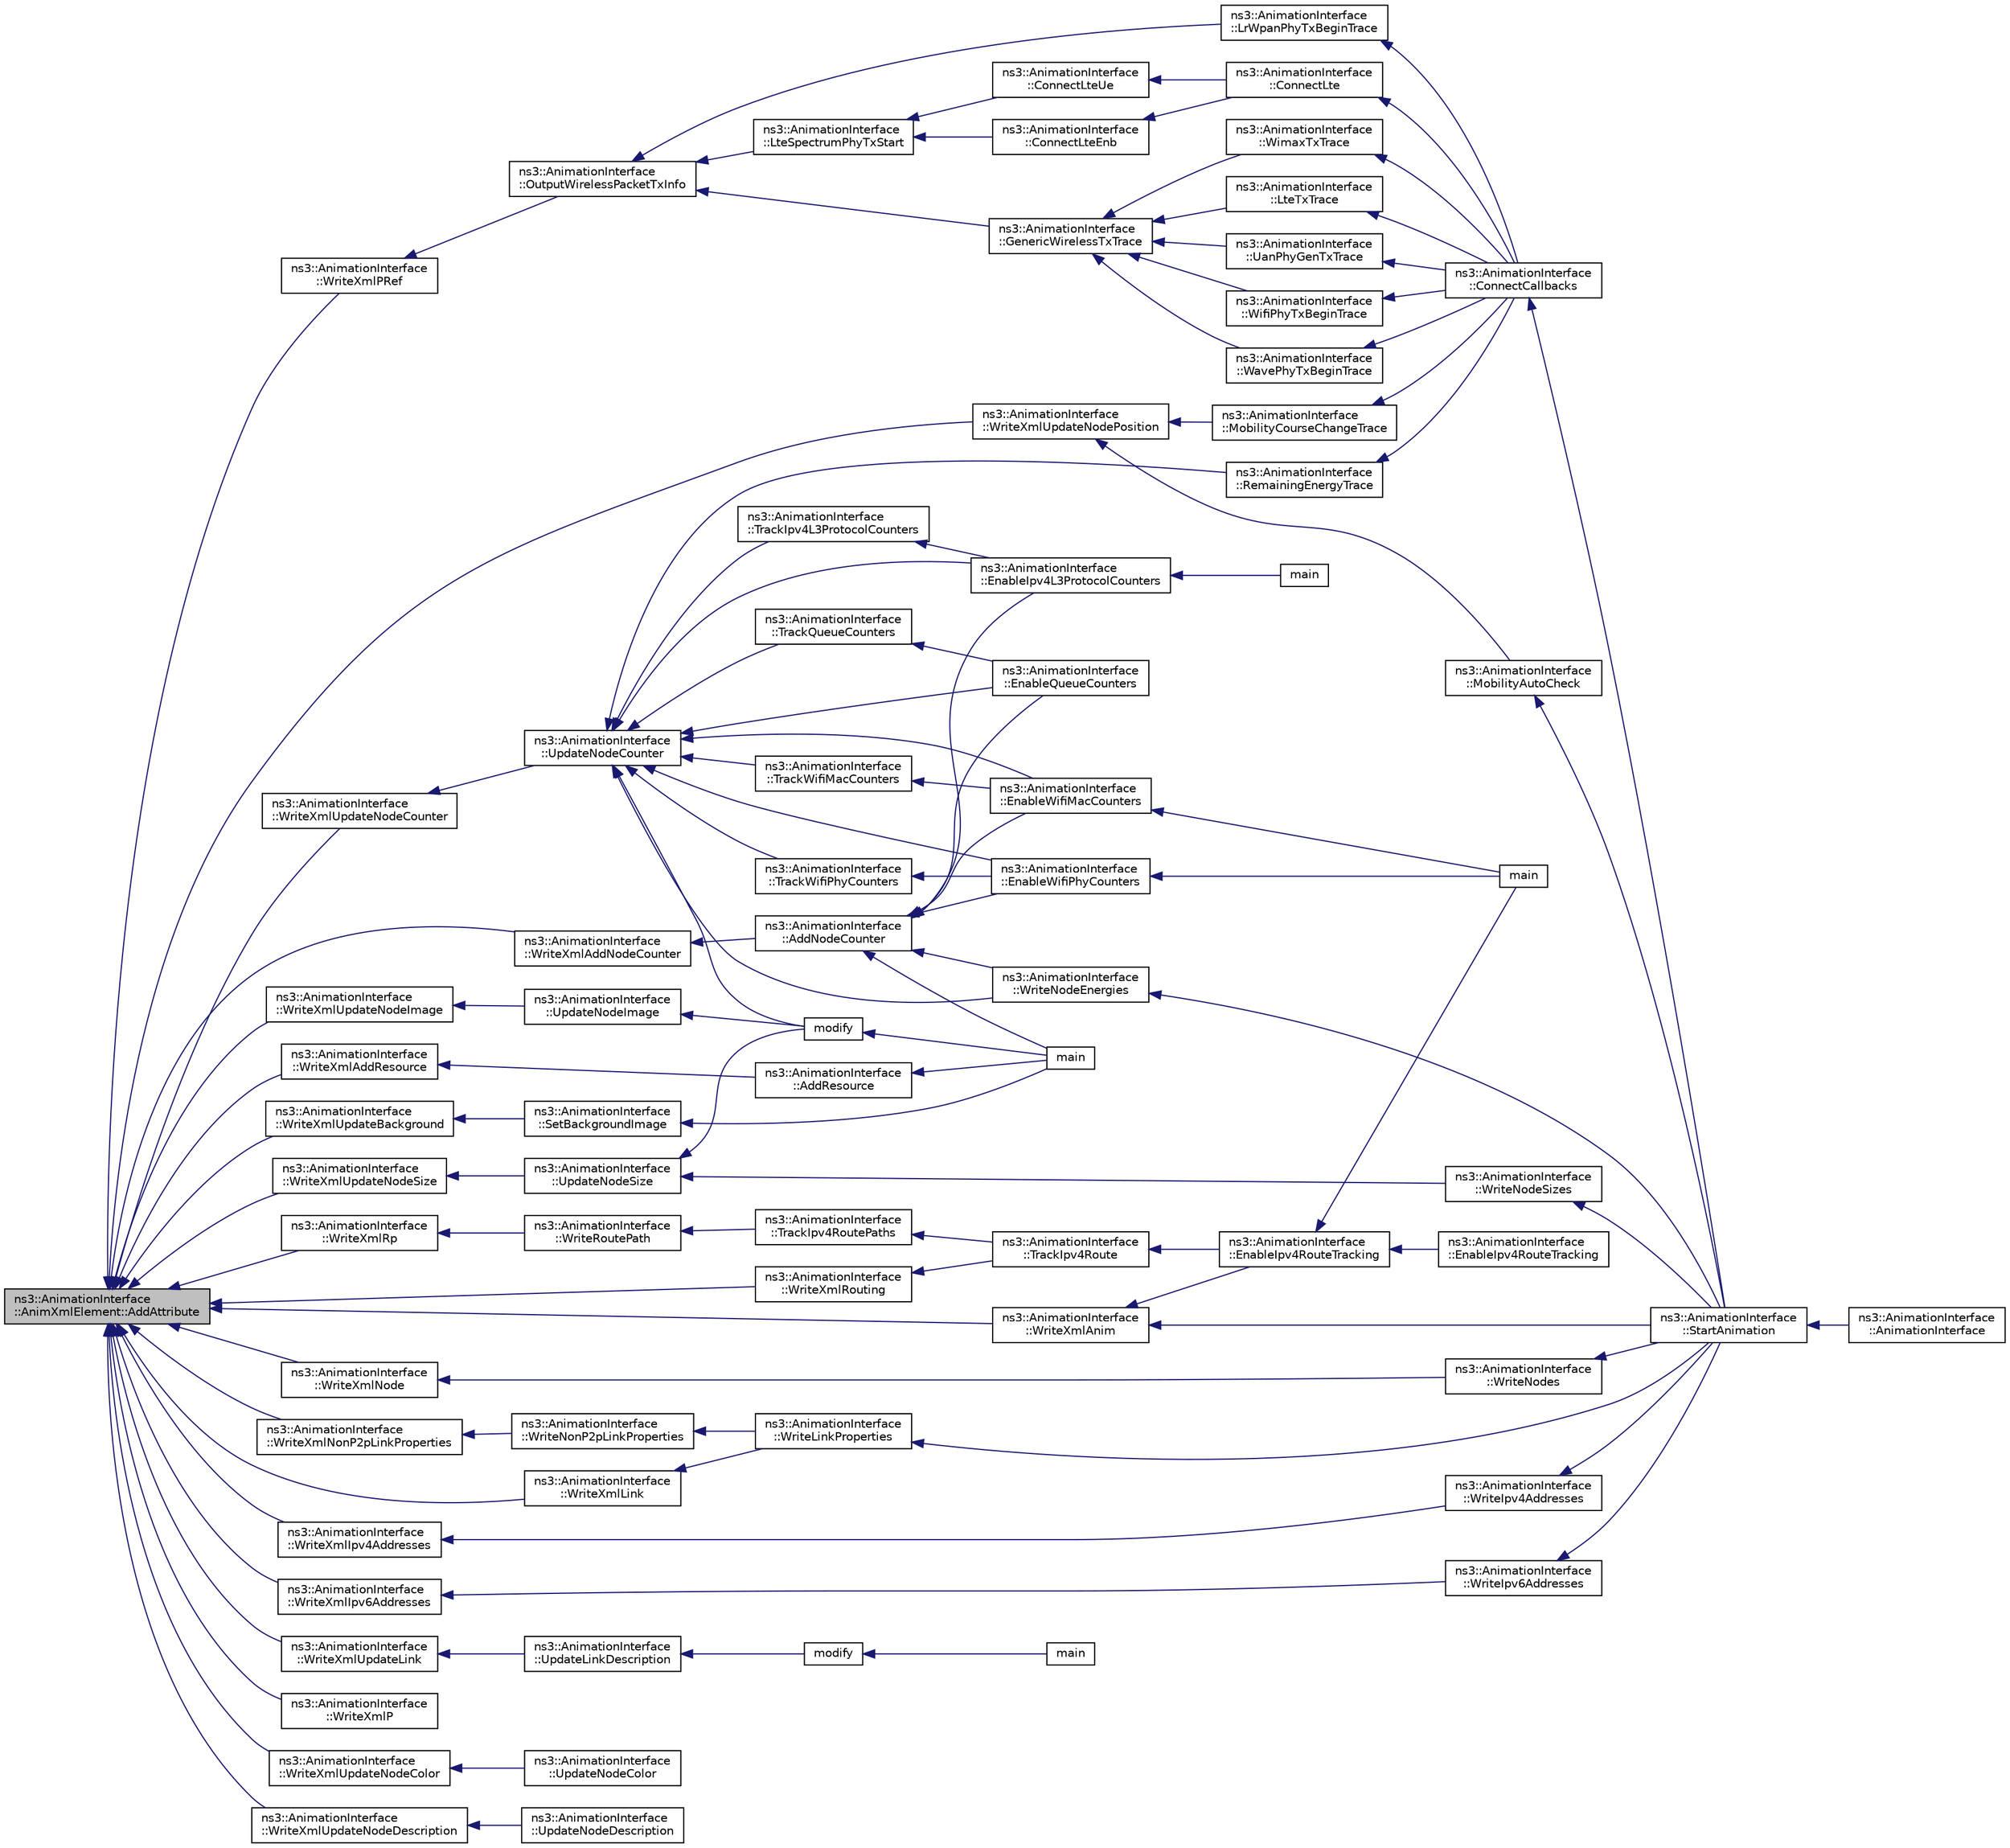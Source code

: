 digraph "ns3::AnimationInterface::AnimXmlElement::AddAttribute"
{
  edge [fontname="Helvetica",fontsize="10",labelfontname="Helvetica",labelfontsize="10"];
  node [fontname="Helvetica",fontsize="10",shape=record];
  rankdir="LR";
  Node1 [label="ns3::AnimationInterface\l::AnimXmlElement::AddAttribute",height=0.2,width=0.4,color="black", fillcolor="grey75", style="filled", fontcolor="black"];
  Node1 -> Node2 [dir="back",color="midnightblue",fontsize="10",style="solid"];
  Node2 [label="ns3::AnimationInterface\l::WriteXmlAnim",height=0.2,width=0.4,color="black", fillcolor="white", style="filled",URL="$d6/d1a/classns3_1_1AnimationInterface.html#a85f0c329f436169ad81b3a861b66e65b"];
  Node2 -> Node3 [dir="back",color="midnightblue",fontsize="10",style="solid"];
  Node3 [label="ns3::AnimationInterface\l::EnableIpv4RouteTracking",height=0.2,width=0.4,color="black", fillcolor="white", style="filled",URL="$d6/d1a/classns3_1_1AnimationInterface.html#a98e4bbb60184f59a5643b61aaa7a25a3",tooltip="Enable tracking of the Ipv4 routing table for all Nodes. "];
  Node3 -> Node4 [dir="back",color="midnightblue",fontsize="10",style="solid"];
  Node4 [label="main",height=0.2,width=0.4,color="black", fillcolor="white", style="filled",URL="$d9/d2d/wireless-animation_8cc.html#a0ddf1224851353fc92bfbff6f499fa97"];
  Node3 -> Node5 [dir="back",color="midnightblue",fontsize="10",style="solid"];
  Node5 [label="ns3::AnimationInterface\l::EnableIpv4RouteTracking",height=0.2,width=0.4,color="black", fillcolor="white", style="filled",URL="$d6/d1a/classns3_1_1AnimationInterface.html#a619ed6b1b95f1f9d70805376229253d1",tooltip="Enable tracking of the Ipv4 routing table for a set of Nodes. "];
  Node2 -> Node6 [dir="back",color="midnightblue",fontsize="10",style="solid"];
  Node6 [label="ns3::AnimationInterface\l::StartAnimation",height=0.2,width=0.4,color="black", fillcolor="white", style="filled",URL="$d6/d1a/classns3_1_1AnimationInterface.html#aed28bace6b97494e11179766449bb442"];
  Node6 -> Node7 [dir="back",color="midnightblue",fontsize="10",style="solid"];
  Node7 [label="ns3::AnimationInterface\l::AnimationInterface",height=0.2,width=0.4,color="black", fillcolor="white", style="filled",URL="$d6/d1a/classns3_1_1AnimationInterface.html#a88af7da6eb605ec7e9d8cb3fcc8a6466",tooltip="Constructor. "];
  Node1 -> Node8 [dir="back",color="midnightblue",fontsize="10",style="solid"];
  Node8 [label="ns3::AnimationInterface\l::WriteXmlNode",height=0.2,width=0.4,color="black", fillcolor="white", style="filled",URL="$d6/d1a/classns3_1_1AnimationInterface.html#aad39fa41445e8b8241044ace1c55d773"];
  Node8 -> Node9 [dir="back",color="midnightblue",fontsize="10",style="solid"];
  Node9 [label="ns3::AnimationInterface\l::WriteNodes",height=0.2,width=0.4,color="black", fillcolor="white", style="filled",URL="$d6/d1a/classns3_1_1AnimationInterface.html#abf98081f1a5ff14401187b5e135aa6a9",tooltip="Write nodes function. "];
  Node9 -> Node6 [dir="back",color="midnightblue",fontsize="10",style="solid"];
  Node1 -> Node10 [dir="back",color="midnightblue",fontsize="10",style="solid"];
  Node10 [label="ns3::AnimationInterface\l::WriteXmlUpdateLink",height=0.2,width=0.4,color="black", fillcolor="white", style="filled",URL="$d6/d1a/classns3_1_1AnimationInterface.html#add8c87f28548efdb811b6472225e362c"];
  Node10 -> Node11 [dir="back",color="midnightblue",fontsize="10",style="solid"];
  Node11 [label="ns3::AnimationInterface\l::UpdateLinkDescription",height=0.2,width=0.4,color="black", fillcolor="white", style="filled",URL="$d6/d1a/classns3_1_1AnimationInterface.html#a6e85be8d6af4296c0ea3c914c06d5944",tooltip="Helper function to update the description for a link. "];
  Node11 -> Node12 [dir="back",color="midnightblue",fontsize="10",style="solid"];
  Node12 [label="modify",height=0.2,width=0.4,color="black", fillcolor="white", style="filled",URL="$de/d0b/colors-link-description_8cc.html#a7a2a3abb755d0d1a31414355520d054b"];
  Node12 -> Node13 [dir="back",color="midnightblue",fontsize="10",style="solid"];
  Node13 [label="main",height=0.2,width=0.4,color="black", fillcolor="white", style="filled",URL="$de/d0b/colors-link-description_8cc.html#a0ddf1224851353fc92bfbff6f499fa97"];
  Node1 -> Node14 [dir="back",color="midnightblue",fontsize="10",style="solid"];
  Node14 [label="ns3::AnimationInterface\l::WriteXmlLink",height=0.2,width=0.4,color="black", fillcolor="white", style="filled",URL="$d6/d1a/classns3_1_1AnimationInterface.html#afc4385b58dc89ec2304f4173d27d168a"];
  Node14 -> Node15 [dir="back",color="midnightblue",fontsize="10",style="solid"];
  Node15 [label="ns3::AnimationInterface\l::WriteLinkProperties",height=0.2,width=0.4,color="black", fillcolor="white", style="filled",URL="$d6/d1a/classns3_1_1AnimationInterface.html#a458296bfceb6bd8b53b4c9bf38b5fdc7",tooltip="Write link properties function. "];
  Node15 -> Node6 [dir="back",color="midnightblue",fontsize="10",style="solid"];
  Node1 -> Node16 [dir="back",color="midnightblue",fontsize="10",style="solid"];
  Node16 [label="ns3::AnimationInterface\l::WriteXmlIpv4Addresses",height=0.2,width=0.4,color="black", fillcolor="white", style="filled",URL="$d6/d1a/classns3_1_1AnimationInterface.html#abbb985d4e30f28a14a68db52d4c5caf0"];
  Node16 -> Node17 [dir="back",color="midnightblue",fontsize="10",style="solid"];
  Node17 [label="ns3::AnimationInterface\l::WriteIpv4Addresses",height=0.2,width=0.4,color="black", fillcolor="white", style="filled",URL="$d6/d1a/classns3_1_1AnimationInterface.html#a45b100b1e083fb646479c09448177afa",tooltip="Write IPv4 Addresses function. "];
  Node17 -> Node6 [dir="back",color="midnightblue",fontsize="10",style="solid"];
  Node1 -> Node18 [dir="back",color="midnightblue",fontsize="10",style="solid"];
  Node18 [label="ns3::AnimationInterface\l::WriteXmlIpv6Addresses",height=0.2,width=0.4,color="black", fillcolor="white", style="filled",URL="$d6/d1a/classns3_1_1AnimationInterface.html#af4ad6223ac4a80fcf3cbaaa3fba64e15"];
  Node18 -> Node19 [dir="back",color="midnightblue",fontsize="10",style="solid"];
  Node19 [label="ns3::AnimationInterface\l::WriteIpv6Addresses",height=0.2,width=0.4,color="black", fillcolor="white", style="filled",URL="$d6/d1a/classns3_1_1AnimationInterface.html#ab7d08c1871c6b1c2858d3d536bbdcee2",tooltip="Write IPv6 Addresses function. "];
  Node19 -> Node6 [dir="back",color="midnightblue",fontsize="10",style="solid"];
  Node1 -> Node20 [dir="back",color="midnightblue",fontsize="10",style="solid"];
  Node20 [label="ns3::AnimationInterface\l::WriteXmlRouting",height=0.2,width=0.4,color="black", fillcolor="white", style="filled",URL="$d6/d1a/classns3_1_1AnimationInterface.html#a23e83b186cb58b87dce973c8ee3dd0bb"];
  Node20 -> Node21 [dir="back",color="midnightblue",fontsize="10",style="solid"];
  Node21 [label="ns3::AnimationInterface\l::TrackIpv4Route",height=0.2,width=0.4,color="black", fillcolor="white", style="filled",URL="$d6/d1a/classns3_1_1AnimationInterface.html#a9af10e9e963b8bcd3eae43d63025dac0",tooltip="Track IPv4 router function. "];
  Node21 -> Node3 [dir="back",color="midnightblue",fontsize="10",style="solid"];
  Node1 -> Node22 [dir="back",color="midnightblue",fontsize="10",style="solid"];
  Node22 [label="ns3::AnimationInterface\l::WriteXmlRp",height=0.2,width=0.4,color="black", fillcolor="white", style="filled",URL="$d6/d1a/classns3_1_1AnimationInterface.html#aa4bfb211be7de2540f558481d888b033"];
  Node22 -> Node23 [dir="back",color="midnightblue",fontsize="10",style="solid"];
  Node23 [label="ns3::AnimationInterface\l::WriteRoutePath",height=0.2,width=0.4,color="black", fillcolor="white", style="filled",URL="$d6/d1a/classns3_1_1AnimationInterface.html#a372eeb3ffb6c70549acfe075d1725721"];
  Node23 -> Node24 [dir="back",color="midnightblue",fontsize="10",style="solid"];
  Node24 [label="ns3::AnimationInterface\l::TrackIpv4RoutePaths",height=0.2,width=0.4,color="black", fillcolor="white", style="filled",URL="$d6/d1a/classns3_1_1AnimationInterface.html#a567537be97db5e22db679bf5d4a2c242",tooltip="Track IPv4 route paths function. "];
  Node24 -> Node21 [dir="back",color="midnightblue",fontsize="10",style="solid"];
  Node1 -> Node25 [dir="back",color="midnightblue",fontsize="10",style="solid"];
  Node25 [label="ns3::AnimationInterface\l::WriteXmlPRef",height=0.2,width=0.4,color="black", fillcolor="white", style="filled",URL="$d6/d1a/classns3_1_1AnimationInterface.html#a439bf881b558e2aa294c070ed0472e35"];
  Node25 -> Node26 [dir="back",color="midnightblue",fontsize="10",style="solid"];
  Node26 [label="ns3::AnimationInterface\l::OutputWirelessPacketTxInfo",height=0.2,width=0.4,color="black", fillcolor="white", style="filled",URL="$d6/d1a/classns3_1_1AnimationInterface.html#a473fae6007101c1b553231084eff90b3"];
  Node26 -> Node27 [dir="back",color="midnightblue",fontsize="10",style="solid"];
  Node27 [label="ns3::AnimationInterface\l::GenericWirelessTxTrace",height=0.2,width=0.4,color="black", fillcolor="white", style="filled",URL="$d6/d1a/classns3_1_1AnimationInterface.html#a1a0a1b2f00918cdccb9893f044b73da3"];
  Node27 -> Node28 [dir="back",color="midnightblue",fontsize="10",style="solid"];
  Node28 [label="ns3::AnimationInterface\l::UanPhyGenTxTrace",height=0.2,width=0.4,color="black", fillcolor="white", style="filled",URL="$d6/d1a/classns3_1_1AnimationInterface.html#a7cf0290a1181de6f4614696e5f3ea906"];
  Node28 -> Node29 [dir="back",color="midnightblue",fontsize="10",style="solid"];
  Node29 [label="ns3::AnimationInterface\l::ConnectCallbacks",height=0.2,width=0.4,color="black", fillcolor="white", style="filled",URL="$d6/d1a/classns3_1_1AnimationInterface.html#a3475aa338984f2024403caa04c146027",tooltip="Connect callbacks function. "];
  Node29 -> Node6 [dir="back",color="midnightblue",fontsize="10",style="solid"];
  Node27 -> Node30 [dir="back",color="midnightblue",fontsize="10",style="solid"];
  Node30 [label="ns3::AnimationInterface\l::WifiPhyTxBeginTrace",height=0.2,width=0.4,color="black", fillcolor="white", style="filled",URL="$d6/d1a/classns3_1_1AnimationInterface.html#ad97b14e42c01f8fe9aa14fa31b8efbec"];
  Node30 -> Node29 [dir="back",color="midnightblue",fontsize="10",style="solid"];
  Node27 -> Node31 [dir="back",color="midnightblue",fontsize="10",style="solid"];
  Node31 [label="ns3::AnimationInterface\l::WavePhyTxBeginTrace",height=0.2,width=0.4,color="black", fillcolor="white", style="filled",URL="$d6/d1a/classns3_1_1AnimationInterface.html#a55d12ba95e0e93941d5912a50ef5c1e4"];
  Node31 -> Node29 [dir="back",color="midnightblue",fontsize="10",style="solid"];
  Node27 -> Node32 [dir="back",color="midnightblue",fontsize="10",style="solid"];
  Node32 [label="ns3::AnimationInterface\l::WimaxTxTrace",height=0.2,width=0.4,color="black", fillcolor="white", style="filled",URL="$d6/d1a/classns3_1_1AnimationInterface.html#a11b4be6f8814a0bbeade46fb459c1cb9"];
  Node32 -> Node29 [dir="back",color="midnightblue",fontsize="10",style="solid"];
  Node27 -> Node33 [dir="back",color="midnightblue",fontsize="10",style="solid"];
  Node33 [label="ns3::AnimationInterface\l::LteTxTrace",height=0.2,width=0.4,color="black", fillcolor="white", style="filled",URL="$d6/d1a/classns3_1_1AnimationInterface.html#a4bcc6c6e4eaa0243190e94c74cd4d59e"];
  Node33 -> Node29 [dir="back",color="midnightblue",fontsize="10",style="solid"];
  Node26 -> Node34 [dir="back",color="midnightblue",fontsize="10",style="solid"];
  Node34 [label="ns3::AnimationInterface\l::LrWpanPhyTxBeginTrace",height=0.2,width=0.4,color="black", fillcolor="white", style="filled",URL="$d6/d1a/classns3_1_1AnimationInterface.html#a0e7f7deb7c291468723657f263317ee9"];
  Node34 -> Node29 [dir="back",color="midnightblue",fontsize="10",style="solid"];
  Node26 -> Node35 [dir="back",color="midnightblue",fontsize="10",style="solid"];
  Node35 [label="ns3::AnimationInterface\l::LteSpectrumPhyTxStart",height=0.2,width=0.4,color="black", fillcolor="white", style="filled",URL="$d6/d1a/classns3_1_1AnimationInterface.html#a3f0131dc28ccba541c2ef52bbc920e62"];
  Node35 -> Node36 [dir="back",color="midnightblue",fontsize="10",style="solid"];
  Node36 [label="ns3::AnimationInterface\l::ConnectLteEnb",height=0.2,width=0.4,color="black", fillcolor="white", style="filled",URL="$d6/d1a/classns3_1_1AnimationInterface.html#adf464333f57bcf13efca2af8b47f0ac7"];
  Node36 -> Node37 [dir="back",color="midnightblue",fontsize="10",style="solid"];
  Node37 [label="ns3::AnimationInterface\l::ConnectLte",height=0.2,width=0.4,color="black", fillcolor="white", style="filled",URL="$d6/d1a/classns3_1_1AnimationInterface.html#a921e35bb00b2d0032dde4147bd2a200e",tooltip="Connect LTE function. "];
  Node37 -> Node29 [dir="back",color="midnightblue",fontsize="10",style="solid"];
  Node35 -> Node38 [dir="back",color="midnightblue",fontsize="10",style="solid"];
  Node38 [label="ns3::AnimationInterface\l::ConnectLteUe",height=0.2,width=0.4,color="black", fillcolor="white", style="filled",URL="$d6/d1a/classns3_1_1AnimationInterface.html#a30a06abf385e5a74951ee74147e897dc"];
  Node38 -> Node37 [dir="back",color="midnightblue",fontsize="10",style="solid"];
  Node1 -> Node39 [dir="back",color="midnightblue",fontsize="10",style="solid"];
  Node39 [label="ns3::AnimationInterface\l::WriteXmlP",height=0.2,width=0.4,color="black", fillcolor="white", style="filled",URL="$d6/d1a/classns3_1_1AnimationInterface.html#ae5fa23ae9ef335ae051377d71ed69b88"];
  Node1 -> Node40 [dir="back",color="midnightblue",fontsize="10",style="solid"];
  Node40 [label="ns3::AnimationInterface\l::WriteXmlAddNodeCounter",height=0.2,width=0.4,color="black", fillcolor="white", style="filled",URL="$d6/d1a/classns3_1_1AnimationInterface.html#a417a6692c50cfcf2e36848b4a93fbe89"];
  Node40 -> Node41 [dir="back",color="midnightblue",fontsize="10",style="solid"];
  Node41 [label="ns3::AnimationInterface\l::AddNodeCounter",height=0.2,width=0.4,color="black", fillcolor="white", style="filled",URL="$d6/d1a/classns3_1_1AnimationInterface.html#a09a8ba111fec10ad13f1d6ea6b5f71a1",tooltip="Setup a node counter. "];
  Node41 -> Node42 [dir="back",color="midnightblue",fontsize="10",style="solid"];
  Node42 [label="main",height=0.2,width=0.4,color="black", fillcolor="white", style="filled",URL="$d2/d94/resources-counters_8cc.html#a0ddf1224851353fc92bfbff6f499fa97"];
  Node41 -> Node43 [dir="back",color="midnightblue",fontsize="10",style="solid"];
  Node43 [label="ns3::AnimationInterface\l::EnableWifiPhyCounters",height=0.2,width=0.4,color="black", fillcolor="white", style="filled",URL="$d6/d1a/classns3_1_1AnimationInterface.html#a9e0e3d4c754d00f9f2030a35a664ee26",tooltip="Enable tracking of Wifi Phy Counters such as TxDrop, RxDrop. "];
  Node43 -> Node4 [dir="back",color="midnightblue",fontsize="10",style="solid"];
  Node41 -> Node44 [dir="back",color="midnightblue",fontsize="10",style="solid"];
  Node44 [label="ns3::AnimationInterface\l::EnableWifiMacCounters",height=0.2,width=0.4,color="black", fillcolor="white", style="filled",URL="$d6/d1a/classns3_1_1AnimationInterface.html#aa3c65722df896f7ebd0543bbe8d8be4b",tooltip="Enable tracking of Wifi Mac Counters such as Tx, TxDrop, Rx, RxDrop. "];
  Node44 -> Node4 [dir="back",color="midnightblue",fontsize="10",style="solid"];
  Node41 -> Node45 [dir="back",color="midnightblue",fontsize="10",style="solid"];
  Node45 [label="ns3::AnimationInterface\l::EnableQueueCounters",height=0.2,width=0.4,color="black", fillcolor="white", style="filled",URL="$d6/d1a/classns3_1_1AnimationInterface.html#ae521d5b7b73a3dbc990d8660a2f978a9",tooltip="Enable tracking of Queue Counters such as Enqueue, Dequeue, Queue Drops. "];
  Node41 -> Node46 [dir="back",color="midnightblue",fontsize="10",style="solid"];
  Node46 [label="ns3::AnimationInterface\l::EnableIpv4L3ProtocolCounters",height=0.2,width=0.4,color="black", fillcolor="white", style="filled",URL="$d6/d1a/classns3_1_1AnimationInterface.html#a4c348971ef3ec69828cf81ecb6dea2c4",tooltip="Enable tracking of Ipv4 L3 Protocol Counters such as Tx, Rx, Drop. "];
  Node46 -> Node47 [dir="back",color="midnightblue",fontsize="10",style="solid"];
  Node47 [label="main",height=0.2,width=0.4,color="black", fillcolor="white", style="filled",URL="$d1/d2d/dumbbell-animation_8cc.html#a0ddf1224851353fc92bfbff6f499fa97"];
  Node41 -> Node48 [dir="back",color="midnightblue",fontsize="10",style="solid"];
  Node48 [label="ns3::AnimationInterface\l::WriteNodeEnergies",height=0.2,width=0.4,color="black", fillcolor="white", style="filled",URL="$d6/d1a/classns3_1_1AnimationInterface.html#a8a7475d05d49943291911223cc4d4276",tooltip="Write node energies function. "];
  Node48 -> Node6 [dir="back",color="midnightblue",fontsize="10",style="solid"];
  Node1 -> Node49 [dir="back",color="midnightblue",fontsize="10",style="solid"];
  Node49 [label="ns3::AnimationInterface\l::WriteXmlAddResource",height=0.2,width=0.4,color="black", fillcolor="white", style="filled",URL="$d6/d1a/classns3_1_1AnimationInterface.html#a46d988e3ecd62c38ac52d91d9e90bf43"];
  Node49 -> Node50 [dir="back",color="midnightblue",fontsize="10",style="solid"];
  Node50 [label="ns3::AnimationInterface\l::AddResource",height=0.2,width=0.4,color="black", fillcolor="white", style="filled",URL="$d6/d1a/classns3_1_1AnimationInterface.html#a86f0418d9272700c196c7843a196558b",tooltip="Add a resource such as the path to an image file. "];
  Node50 -> Node42 [dir="back",color="midnightblue",fontsize="10",style="solid"];
  Node1 -> Node51 [dir="back",color="midnightblue",fontsize="10",style="solid"];
  Node51 [label="ns3::AnimationInterface\l::WriteXmlUpdateNodeImage",height=0.2,width=0.4,color="black", fillcolor="white", style="filled",URL="$d6/d1a/classns3_1_1AnimationInterface.html#ad68ff1046294cd206e29c73ad8eb48f4"];
  Node51 -> Node52 [dir="back",color="midnightblue",fontsize="10",style="solid"];
  Node52 [label="ns3::AnimationInterface\l::UpdateNodeImage",height=0.2,width=0.4,color="black", fillcolor="white", style="filled",URL="$d6/d1a/classns3_1_1AnimationInterface.html#a52d452668baff3587273d6137f1a2f47",tooltip="Helper function to update the image of a node. "];
  Node52 -> Node53 [dir="back",color="midnightblue",fontsize="10",style="solid"];
  Node53 [label="modify",height=0.2,width=0.4,color="black", fillcolor="white", style="filled",URL="$d2/d94/resources-counters_8cc.html#a7a2a3abb755d0d1a31414355520d054b"];
  Node53 -> Node42 [dir="back",color="midnightblue",fontsize="10",style="solid"];
  Node1 -> Node54 [dir="back",color="midnightblue",fontsize="10",style="solid"];
  Node54 [label="ns3::AnimationInterface\l::WriteXmlUpdateNodeSize",height=0.2,width=0.4,color="black", fillcolor="white", style="filled",URL="$d6/d1a/classns3_1_1AnimationInterface.html#ad569ecd3c31c8bf1cd99098165b702b2"];
  Node54 -> Node55 [dir="back",color="midnightblue",fontsize="10",style="solid"];
  Node55 [label="ns3::AnimationInterface\l::UpdateNodeSize",height=0.2,width=0.4,color="black", fillcolor="white", style="filled",URL="$d6/d1a/classns3_1_1AnimationInterface.html#a95060ce2565165f5f25a00340bb9a0c1",tooltip="Helper function to update the size of a node. "];
  Node55 -> Node53 [dir="back",color="midnightblue",fontsize="10",style="solid"];
  Node55 -> Node56 [dir="back",color="midnightblue",fontsize="10",style="solid"];
  Node56 [label="ns3::AnimationInterface\l::WriteNodeSizes",height=0.2,width=0.4,color="black", fillcolor="white", style="filled",URL="$d6/d1a/classns3_1_1AnimationInterface.html#a085198bcb57441ab8d46790e5dccf2e3",tooltip="Write node sizes function. "];
  Node56 -> Node6 [dir="back",color="midnightblue",fontsize="10",style="solid"];
  Node1 -> Node57 [dir="back",color="midnightblue",fontsize="10",style="solid"];
  Node57 [label="ns3::AnimationInterface\l::WriteXmlUpdateNodePosition",height=0.2,width=0.4,color="black", fillcolor="white", style="filled",URL="$d6/d1a/classns3_1_1AnimationInterface.html#aecbb0a0c0f818ad72b78e164bb6549dc"];
  Node57 -> Node58 [dir="back",color="midnightblue",fontsize="10",style="solid"];
  Node58 [label="ns3::AnimationInterface\l::MobilityCourseChangeTrace",height=0.2,width=0.4,color="black", fillcolor="white", style="filled",URL="$d6/d1a/classns3_1_1AnimationInterface.html#aa1b50061a3743f10ef7c2c59040022e4"];
  Node58 -> Node29 [dir="back",color="midnightblue",fontsize="10",style="solid"];
  Node57 -> Node59 [dir="back",color="midnightblue",fontsize="10",style="solid"];
  Node59 [label="ns3::AnimationInterface\l::MobilityAutoCheck",height=0.2,width=0.4,color="black", fillcolor="white", style="filled",URL="$d6/d1a/classns3_1_1AnimationInterface.html#a23e31bf019017e94d49dd139718e93f4",tooltip="Mobility auto check function. "];
  Node59 -> Node6 [dir="back",color="midnightblue",fontsize="10",style="solid"];
  Node1 -> Node60 [dir="back",color="midnightblue",fontsize="10",style="solid"];
  Node60 [label="ns3::AnimationInterface\l::WriteXmlUpdateNodeColor",height=0.2,width=0.4,color="black", fillcolor="white", style="filled",URL="$d6/d1a/classns3_1_1AnimationInterface.html#ab6d84fe55ce16113db56ddb81a4054fa"];
  Node60 -> Node61 [dir="back",color="midnightblue",fontsize="10",style="solid"];
  Node61 [label="ns3::AnimationInterface\l::UpdateNodeColor",height=0.2,width=0.4,color="black", fillcolor="white", style="filled",URL="$d6/d1a/classns3_1_1AnimationInterface.html#a75ea0f6144a851e84dc698456ffbc945",tooltip="Helper function to update the node color. "];
  Node1 -> Node62 [dir="back",color="midnightblue",fontsize="10",style="solid"];
  Node62 [label="ns3::AnimationInterface\l::WriteXmlUpdateNodeDescription",height=0.2,width=0.4,color="black", fillcolor="white", style="filled",URL="$d6/d1a/classns3_1_1AnimationInterface.html#a8f76a390d9011d2effb215d5a4b25490"];
  Node62 -> Node63 [dir="back",color="midnightblue",fontsize="10",style="solid"];
  Node63 [label="ns3::AnimationInterface\l::UpdateNodeDescription",height=0.2,width=0.4,color="black", fillcolor="white", style="filled",URL="$d6/d1a/classns3_1_1AnimationInterface.html#a093c37cd9802c236d441bcefba436a71",tooltip="Helper function to update the description for a given node. "];
  Node1 -> Node64 [dir="back",color="midnightblue",fontsize="10",style="solid"];
  Node64 [label="ns3::AnimationInterface\l::WriteXmlUpdateNodeCounter",height=0.2,width=0.4,color="black", fillcolor="white", style="filled",URL="$d6/d1a/classns3_1_1AnimationInterface.html#a73b7fb0dac81671339eb8130ad157607"];
  Node64 -> Node65 [dir="back",color="midnightblue",fontsize="10",style="solid"];
  Node65 [label="ns3::AnimationInterface\l::UpdateNodeCounter",height=0.2,width=0.4,color="black", fillcolor="white", style="filled",URL="$d6/d1a/classns3_1_1AnimationInterface.html#a3a4739fd963384b6e3ded75124c03e15",tooltip="Helper function to update a node&#39;s counter referenced by the nodeCounterId. "];
  Node65 -> Node53 [dir="back",color="midnightblue",fontsize="10",style="solid"];
  Node65 -> Node43 [dir="back",color="midnightblue",fontsize="10",style="solid"];
  Node65 -> Node44 [dir="back",color="midnightblue",fontsize="10",style="solid"];
  Node65 -> Node45 [dir="back",color="midnightblue",fontsize="10",style="solid"];
  Node65 -> Node46 [dir="back",color="midnightblue",fontsize="10",style="solid"];
  Node65 -> Node66 [dir="back",color="midnightblue",fontsize="10",style="solid"];
  Node66 [label="ns3::AnimationInterface\l::RemainingEnergyTrace",height=0.2,width=0.4,color="black", fillcolor="white", style="filled",URL="$d6/d1a/classns3_1_1AnimationInterface.html#a37b79091bdb14b5fe94e1b3f7a90d58a"];
  Node66 -> Node29 [dir="back",color="midnightblue",fontsize="10",style="solid"];
  Node65 -> Node48 [dir="back",color="midnightblue",fontsize="10",style="solid"];
  Node65 -> Node67 [dir="back",color="midnightblue",fontsize="10",style="solid"];
  Node67 [label="ns3::AnimationInterface\l::TrackQueueCounters",height=0.2,width=0.4,color="black", fillcolor="white", style="filled",URL="$d6/d1a/classns3_1_1AnimationInterface.html#a0a01b75b4ad3aa055bf877a4c0cf8262",tooltip="Track queue counters function. "];
  Node67 -> Node45 [dir="back",color="midnightblue",fontsize="10",style="solid"];
  Node65 -> Node68 [dir="back",color="midnightblue",fontsize="10",style="solid"];
  Node68 [label="ns3::AnimationInterface\l::TrackWifiMacCounters",height=0.2,width=0.4,color="black", fillcolor="white", style="filled",URL="$d6/d1a/classns3_1_1AnimationInterface.html#ad9f148d5ae0c5e95fdafe3f853f7d585",tooltip="Track wifi MAC counters function. "];
  Node68 -> Node44 [dir="back",color="midnightblue",fontsize="10",style="solid"];
  Node65 -> Node69 [dir="back",color="midnightblue",fontsize="10",style="solid"];
  Node69 [label="ns3::AnimationInterface\l::TrackWifiPhyCounters",height=0.2,width=0.4,color="black", fillcolor="white", style="filled",URL="$d6/d1a/classns3_1_1AnimationInterface.html#a5305dd33917a4c394b1c44ab5ae41bc9",tooltip="Track wifi phy counters function. "];
  Node69 -> Node43 [dir="back",color="midnightblue",fontsize="10",style="solid"];
  Node65 -> Node70 [dir="back",color="midnightblue",fontsize="10",style="solid"];
  Node70 [label="ns3::AnimationInterface\l::TrackIpv4L3ProtocolCounters",height=0.2,width=0.4,color="black", fillcolor="white", style="filled",URL="$d6/d1a/classns3_1_1AnimationInterface.html#aec7103d50811eae3919df131fa2afab2",tooltip="Track IPv4 L3 protocol counters function. "];
  Node70 -> Node46 [dir="back",color="midnightblue",fontsize="10",style="solid"];
  Node1 -> Node71 [dir="back",color="midnightblue",fontsize="10",style="solid"];
  Node71 [label="ns3::AnimationInterface\l::WriteXmlUpdateBackground",height=0.2,width=0.4,color="black", fillcolor="white", style="filled",URL="$d6/d1a/classns3_1_1AnimationInterface.html#ad1ced65e3b97eb485d40bf6644e843f4"];
  Node71 -> Node72 [dir="back",color="midnightblue",fontsize="10",style="solid"];
  Node72 [label="ns3::AnimationInterface\l::SetBackgroundImage",height=0.2,width=0.4,color="black", fillcolor="white", style="filled",URL="$d6/d1a/classns3_1_1AnimationInterface.html#abe3918b883455cb87fdc89ff7b69ed59",tooltip="Helper function to set the background image. "];
  Node72 -> Node42 [dir="back",color="midnightblue",fontsize="10",style="solid"];
  Node1 -> Node73 [dir="back",color="midnightblue",fontsize="10",style="solid"];
  Node73 [label="ns3::AnimationInterface\l::WriteXmlNonP2pLinkProperties",height=0.2,width=0.4,color="black", fillcolor="white", style="filled",URL="$d6/d1a/classns3_1_1AnimationInterface.html#a94c31cf6818ca7ef58571761a5640137"];
  Node73 -> Node74 [dir="back",color="midnightblue",fontsize="10",style="solid"];
  Node74 [label="ns3::AnimationInterface\l::WriteNonP2pLinkProperties",height=0.2,width=0.4,color="black", fillcolor="white", style="filled",URL="$d6/d1a/classns3_1_1AnimationInterface.html#a7b7b440a439803c362f86201dd36d091"];
  Node74 -> Node15 [dir="back",color="midnightblue",fontsize="10",style="solid"];
}
